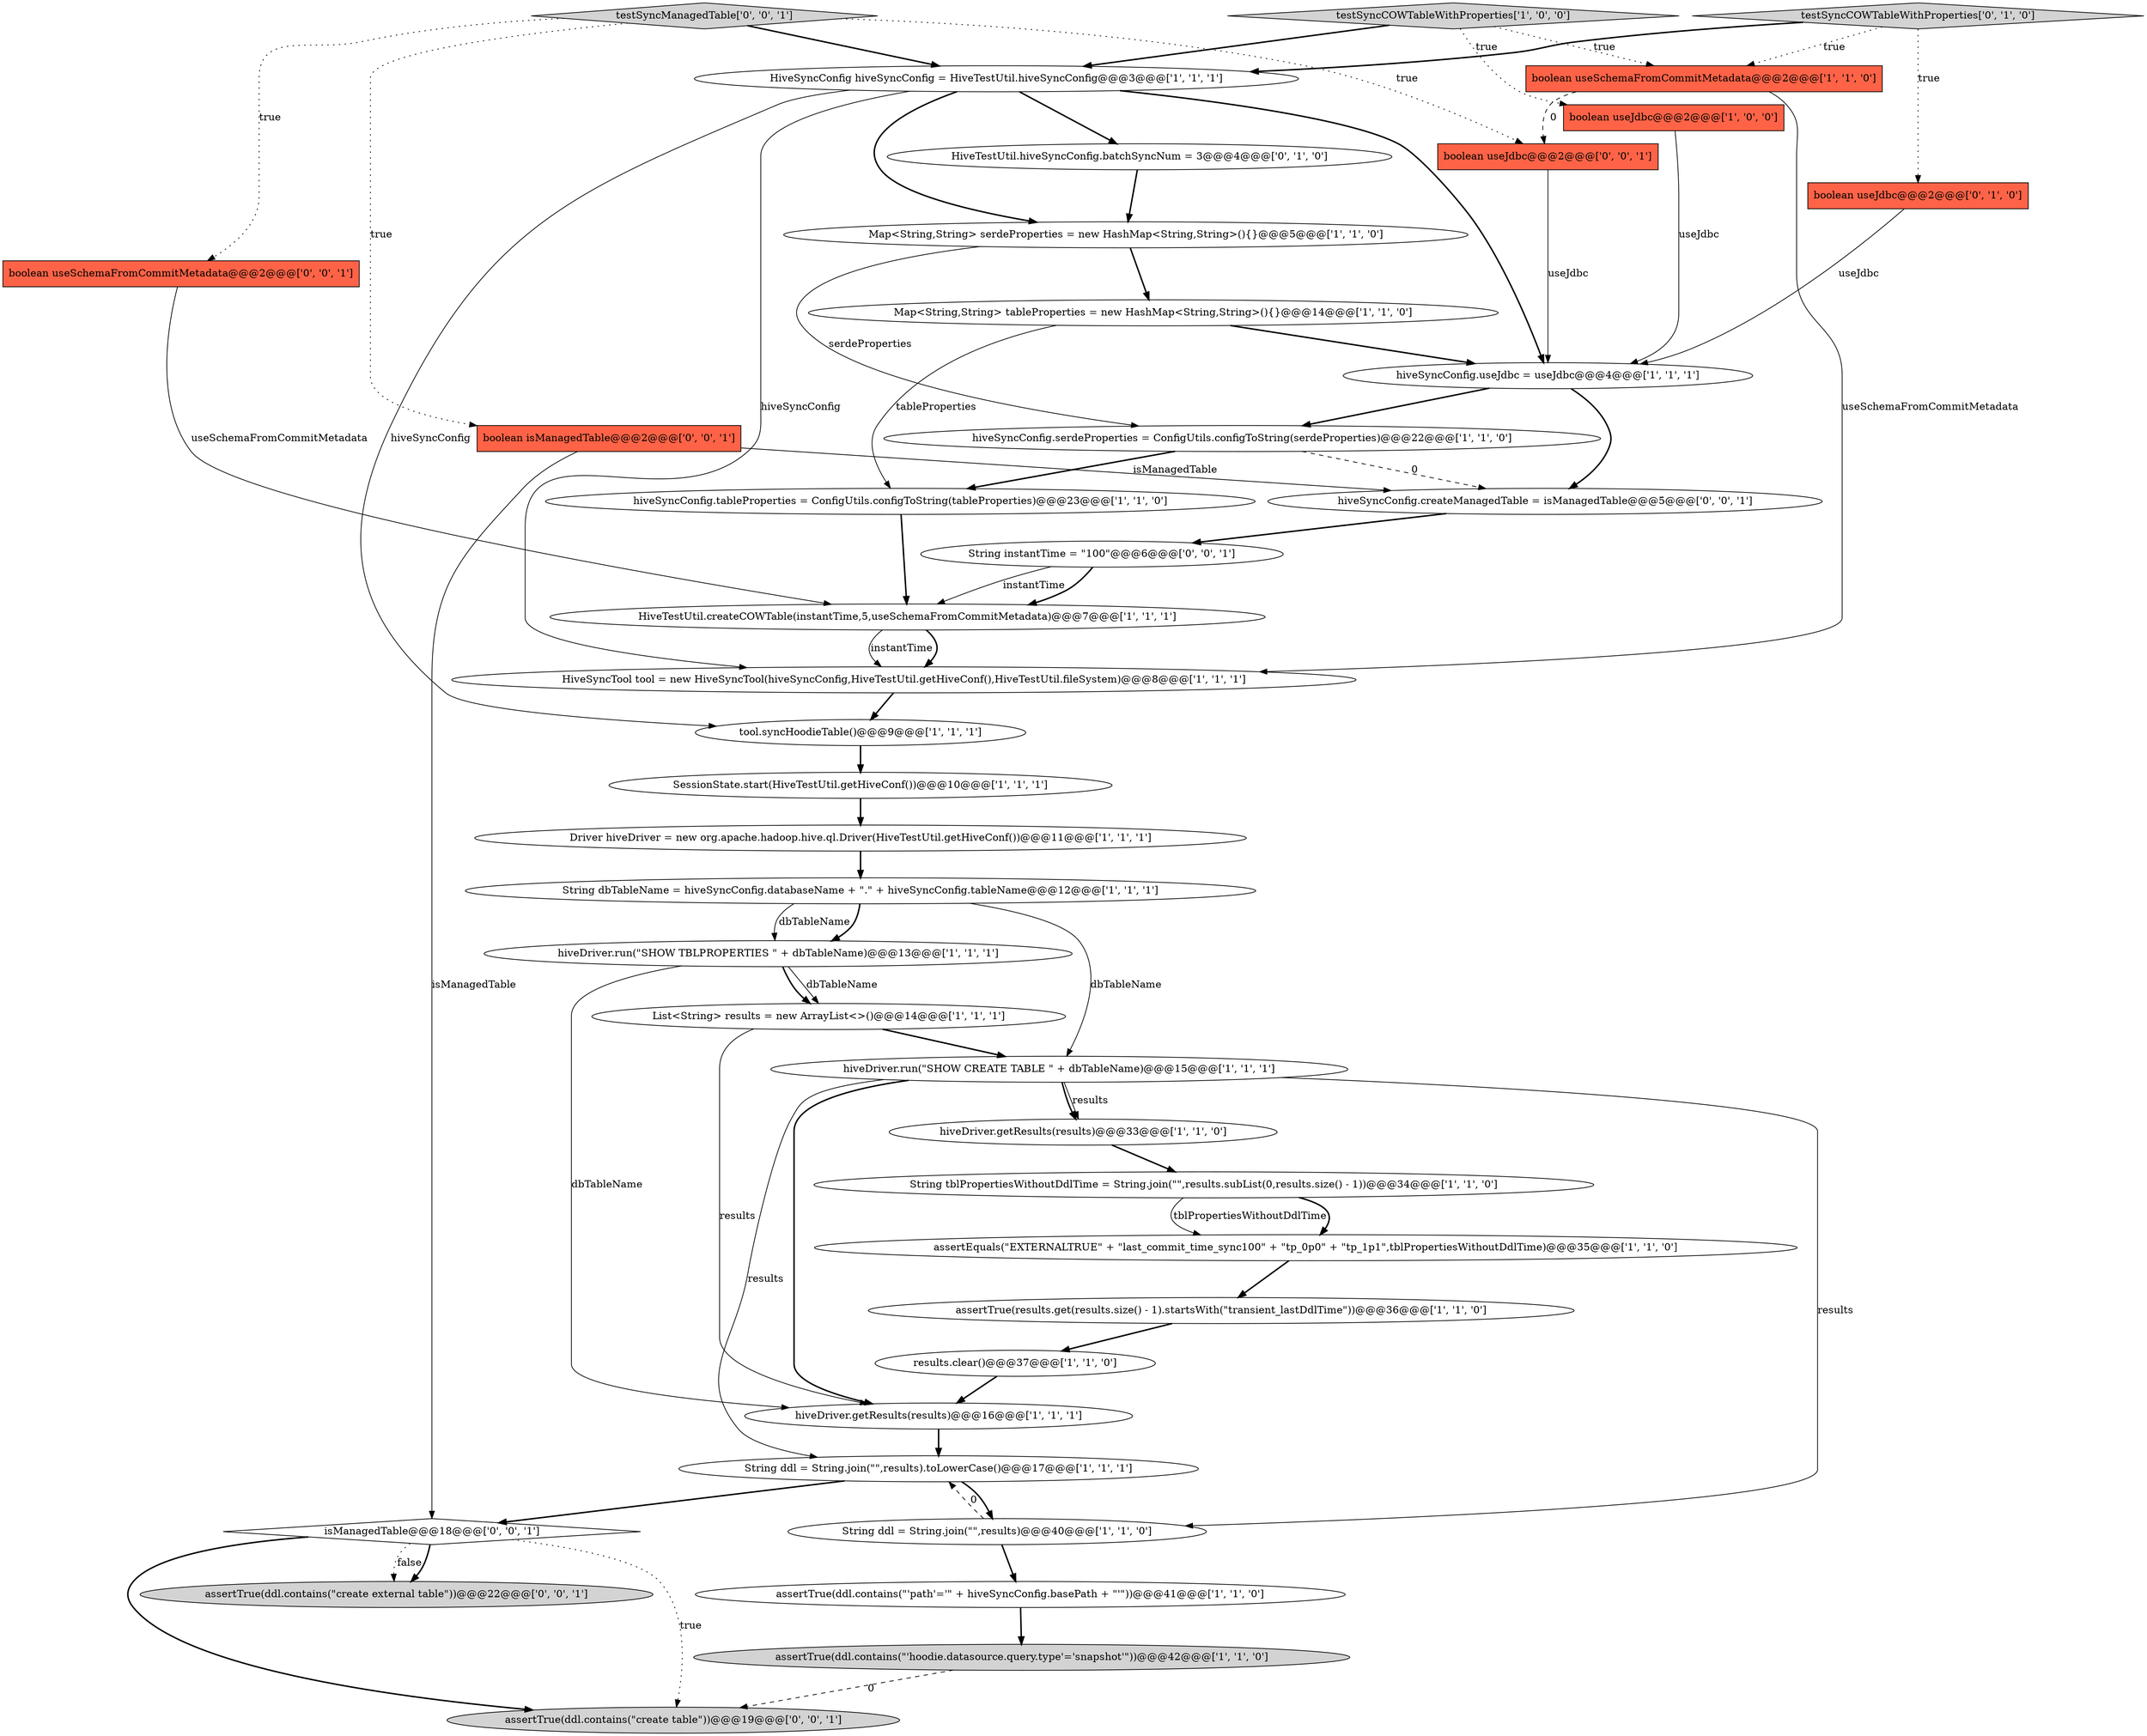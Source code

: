 digraph {
36 [style = filled, label = "testSyncManagedTable['0', '0', '1']", fillcolor = lightgray, shape = diamond image = "AAA0AAABBB3BBB"];
11 [style = filled, label = "HiveTestUtil.createCOWTable(instantTime,5,useSchemaFromCommitMetadata)@@@7@@@['1', '1', '1']", fillcolor = white, shape = ellipse image = "AAA0AAABBB1BBB"];
5 [style = filled, label = "assertTrue(ddl.contains(\"'hoodie.datasource.query.type'='snapshot'\"))@@@42@@@['1', '1', '0']", fillcolor = lightgray, shape = ellipse image = "AAA0AAABBB1BBB"];
4 [style = filled, label = "hiveDriver.run(\"SHOW CREATE TABLE \" + dbTableName)@@@15@@@['1', '1', '1']", fillcolor = white, shape = ellipse image = "AAA0AAABBB1BBB"];
0 [style = filled, label = "assertEquals(\"EXTERNALTRUE\" + \"last_commit_time_sync100\" + \"tp_0p0\" + \"tp_1p1\",tblPropertiesWithoutDdlTime)@@@35@@@['1', '1', '0']", fillcolor = white, shape = ellipse image = "AAA0AAABBB1BBB"];
31 [style = filled, label = "isManagedTable@@@18@@@['0', '0', '1']", fillcolor = white, shape = diamond image = "AAA0AAABBB3BBB"];
24 [style = filled, label = "testSyncCOWTableWithProperties['1', '0', '0']", fillcolor = lightgray, shape = diamond image = "AAA0AAABBB1BBB"];
17 [style = filled, label = "HiveSyncConfig hiveSyncConfig = HiveTestUtil.hiveSyncConfig@@@3@@@['1', '1', '1']", fillcolor = white, shape = ellipse image = "AAA0AAABBB1BBB"];
3 [style = filled, label = "boolean useJdbc@@@2@@@['1', '0', '0']", fillcolor = tomato, shape = box image = "AAA0AAABBB1BBB"];
6 [style = filled, label = "assertTrue(ddl.contains(\"'path'='\" + hiveSyncConfig.basePath + \"'\"))@@@41@@@['1', '1', '0']", fillcolor = white, shape = ellipse image = "AAA0AAABBB1BBB"];
8 [style = filled, label = "hiveDriver.getResults(results)@@@16@@@['1', '1', '1']", fillcolor = white, shape = ellipse image = "AAA0AAABBB1BBB"];
37 [style = filled, label = "hiveSyncConfig.createManagedTable = isManagedTable@@@5@@@['0', '0', '1']", fillcolor = white, shape = ellipse image = "AAA0AAABBB3BBB"];
39 [style = filled, label = "String instantTime = \"100\"@@@6@@@['0', '0', '1']", fillcolor = white, shape = ellipse image = "AAA0AAABBB3BBB"];
19 [style = filled, label = "String tblPropertiesWithoutDdlTime = String.join(\"\",results.subList(0,results.size() - 1))@@@34@@@['1', '1', '0']", fillcolor = white, shape = ellipse image = "AAA0AAABBB1BBB"];
21 [style = filled, label = "SessionState.start(HiveTestUtil.getHiveConf())@@@10@@@['1', '1', '1']", fillcolor = white, shape = ellipse image = "AAA0AAABBB1BBB"];
20 [style = filled, label = "hiveSyncConfig.useJdbc = useJdbc@@@4@@@['1', '1', '1']", fillcolor = white, shape = ellipse image = "AAA0AAABBB1BBB"];
14 [style = filled, label = "boolean useSchemaFromCommitMetadata@@@2@@@['1', '1', '0']", fillcolor = tomato, shape = box image = "AAA0AAABBB1BBB"];
38 [style = filled, label = "boolean useJdbc@@@2@@@['0', '0', '1']", fillcolor = tomato, shape = box image = "AAA0AAABBB3BBB"];
7 [style = filled, label = "hiveSyncConfig.serdeProperties = ConfigUtils.configToString(serdeProperties)@@@22@@@['1', '1', '0']", fillcolor = white, shape = ellipse image = "AAA0AAABBB1BBB"];
18 [style = filled, label = "String dbTableName = hiveSyncConfig.databaseName + \".\" + hiveSyncConfig.tableName@@@12@@@['1', '1', '1']", fillcolor = white, shape = ellipse image = "AAA0AAABBB1BBB"];
25 [style = filled, label = "HiveSyncTool tool = new HiveSyncTool(hiveSyncConfig,HiveTestUtil.getHiveConf(),HiveTestUtil.fileSystem)@@@8@@@['1', '1', '1']", fillcolor = white, shape = ellipse image = "AAA0AAABBB1BBB"];
1 [style = filled, label = "String ddl = String.join(\"\",results)@@@40@@@['1', '1', '0']", fillcolor = white, shape = ellipse image = "AAA0AAABBB1BBB"];
30 [style = filled, label = "HiveTestUtil.hiveSyncConfig.batchSyncNum = 3@@@4@@@['0', '1', '0']", fillcolor = white, shape = ellipse image = "AAA1AAABBB2BBB"];
16 [style = filled, label = "results.clear()@@@37@@@['1', '1', '0']", fillcolor = white, shape = ellipse image = "AAA0AAABBB1BBB"];
26 [style = filled, label = "String ddl = String.join(\"\",results).toLowerCase()@@@17@@@['1', '1', '1']", fillcolor = white, shape = ellipse image = "AAA0AAABBB1BBB"];
15 [style = filled, label = "hiveSyncConfig.tableProperties = ConfigUtils.configToString(tableProperties)@@@23@@@['1', '1', '0']", fillcolor = white, shape = ellipse image = "AAA0AAABBB1BBB"];
23 [style = filled, label = "tool.syncHoodieTable()@@@9@@@['1', '1', '1']", fillcolor = white, shape = ellipse image = "AAA0AAABBB1BBB"];
2 [style = filled, label = "hiveDriver.getResults(results)@@@33@@@['1', '1', '0']", fillcolor = white, shape = ellipse image = "AAA0AAABBB1BBB"];
9 [style = filled, label = "Map<String,String> serdeProperties = new HashMap<String,String>(){}@@@5@@@['1', '1', '0']", fillcolor = white, shape = ellipse image = "AAA0AAABBB1BBB"];
28 [style = filled, label = "testSyncCOWTableWithProperties['0', '1', '0']", fillcolor = lightgray, shape = diamond image = "AAA0AAABBB2BBB"];
35 [style = filled, label = "assertTrue(ddl.contains(\"create table\"))@@@19@@@['0', '0', '1']", fillcolor = lightgray, shape = ellipse image = "AAA0AAABBB3BBB"];
27 [style = filled, label = "List<String> results = new ArrayList<>()@@@14@@@['1', '1', '1']", fillcolor = white, shape = ellipse image = "AAA0AAABBB1BBB"];
34 [style = filled, label = "assertTrue(ddl.contains(\"create external table\"))@@@22@@@['0', '0', '1']", fillcolor = lightgray, shape = ellipse image = "AAA0AAABBB3BBB"];
22 [style = filled, label = "Map<String,String> tableProperties = new HashMap<String,String>(){}@@@14@@@['1', '1', '0']", fillcolor = white, shape = ellipse image = "AAA0AAABBB1BBB"];
33 [style = filled, label = "boolean useSchemaFromCommitMetadata@@@2@@@['0', '0', '1']", fillcolor = tomato, shape = box image = "AAA0AAABBB3BBB"];
29 [style = filled, label = "boolean useJdbc@@@2@@@['0', '1', '0']", fillcolor = tomato, shape = box image = "AAA0AAABBB2BBB"];
32 [style = filled, label = "boolean isManagedTable@@@2@@@['0', '0', '1']", fillcolor = tomato, shape = box image = "AAA0AAABBB3BBB"];
10 [style = filled, label = "Driver hiveDriver = new org.apache.hadoop.hive.ql.Driver(HiveTestUtil.getHiveConf())@@@11@@@['1', '1', '1']", fillcolor = white, shape = ellipse image = "AAA0AAABBB1BBB"];
12 [style = filled, label = "hiveDriver.run(\"SHOW TBLPROPERTIES \" + dbTableName)@@@13@@@['1', '1', '1']", fillcolor = white, shape = ellipse image = "AAA0AAABBB1BBB"];
13 [style = filled, label = "assertTrue(results.get(results.size() - 1).startsWith(\"transient_lastDdlTime\"))@@@36@@@['1', '1', '0']", fillcolor = white, shape = ellipse image = "AAA0AAABBB1BBB"];
36->38 [style = dotted, label="true"];
9->22 [style = bold, label=""];
11->25 [style = bold, label=""];
25->23 [style = bold, label=""];
12->8 [style = solid, label="dbTableName"];
12->27 [style = bold, label=""];
20->37 [style = bold, label=""];
18->12 [style = solid, label="dbTableName"];
4->26 [style = solid, label="results"];
20->7 [style = bold, label=""];
24->14 [style = dotted, label="true"];
14->25 [style = solid, label="useSchemaFromCommitMetadata"];
19->0 [style = solid, label="tblPropertiesWithoutDdlTime"];
27->4 [style = bold, label=""];
8->26 [style = bold, label=""];
36->32 [style = dotted, label="true"];
30->9 [style = bold, label=""];
26->31 [style = bold, label=""];
24->17 [style = bold, label=""];
16->8 [style = bold, label=""];
28->17 [style = bold, label=""];
9->7 [style = solid, label="serdeProperties"];
32->37 [style = solid, label="isManagedTable"];
19->0 [style = bold, label=""];
4->8 [style = bold, label=""];
31->34 [style = dotted, label="false"];
22->20 [style = bold, label=""];
17->20 [style = bold, label=""];
0->13 [style = bold, label=""];
1->6 [style = bold, label=""];
21->10 [style = bold, label=""];
31->35 [style = dotted, label="true"];
24->3 [style = dotted, label="true"];
4->2 [style = bold, label=""];
39->11 [style = solid, label="instantTime"];
10->18 [style = bold, label=""];
23->21 [style = bold, label=""];
4->1 [style = solid, label="results"];
31->35 [style = bold, label=""];
27->8 [style = solid, label="results"];
11->25 [style = solid, label="instantTime"];
2->19 [style = bold, label=""];
37->39 [style = bold, label=""];
17->25 [style = solid, label="hiveSyncConfig"];
15->11 [style = bold, label=""];
1->26 [style = dashed, label="0"];
13->16 [style = bold, label=""];
5->35 [style = dashed, label="0"];
4->2 [style = solid, label="results"];
26->1 [style = bold, label=""];
17->9 [style = bold, label=""];
36->33 [style = dotted, label="true"];
33->11 [style = solid, label="useSchemaFromCommitMetadata"];
6->5 [style = bold, label=""];
3->20 [style = solid, label="useJdbc"];
22->15 [style = solid, label="tableProperties"];
38->20 [style = solid, label="useJdbc"];
28->14 [style = dotted, label="true"];
7->15 [style = bold, label=""];
7->37 [style = dashed, label="0"];
12->27 [style = solid, label="dbTableName"];
18->12 [style = bold, label=""];
29->20 [style = solid, label="useJdbc"];
17->23 [style = solid, label="hiveSyncConfig"];
32->31 [style = solid, label="isManagedTable"];
17->30 [style = bold, label=""];
36->17 [style = bold, label=""];
28->29 [style = dotted, label="true"];
31->34 [style = bold, label=""];
14->38 [style = dashed, label="0"];
18->4 [style = solid, label="dbTableName"];
39->11 [style = bold, label=""];
}
